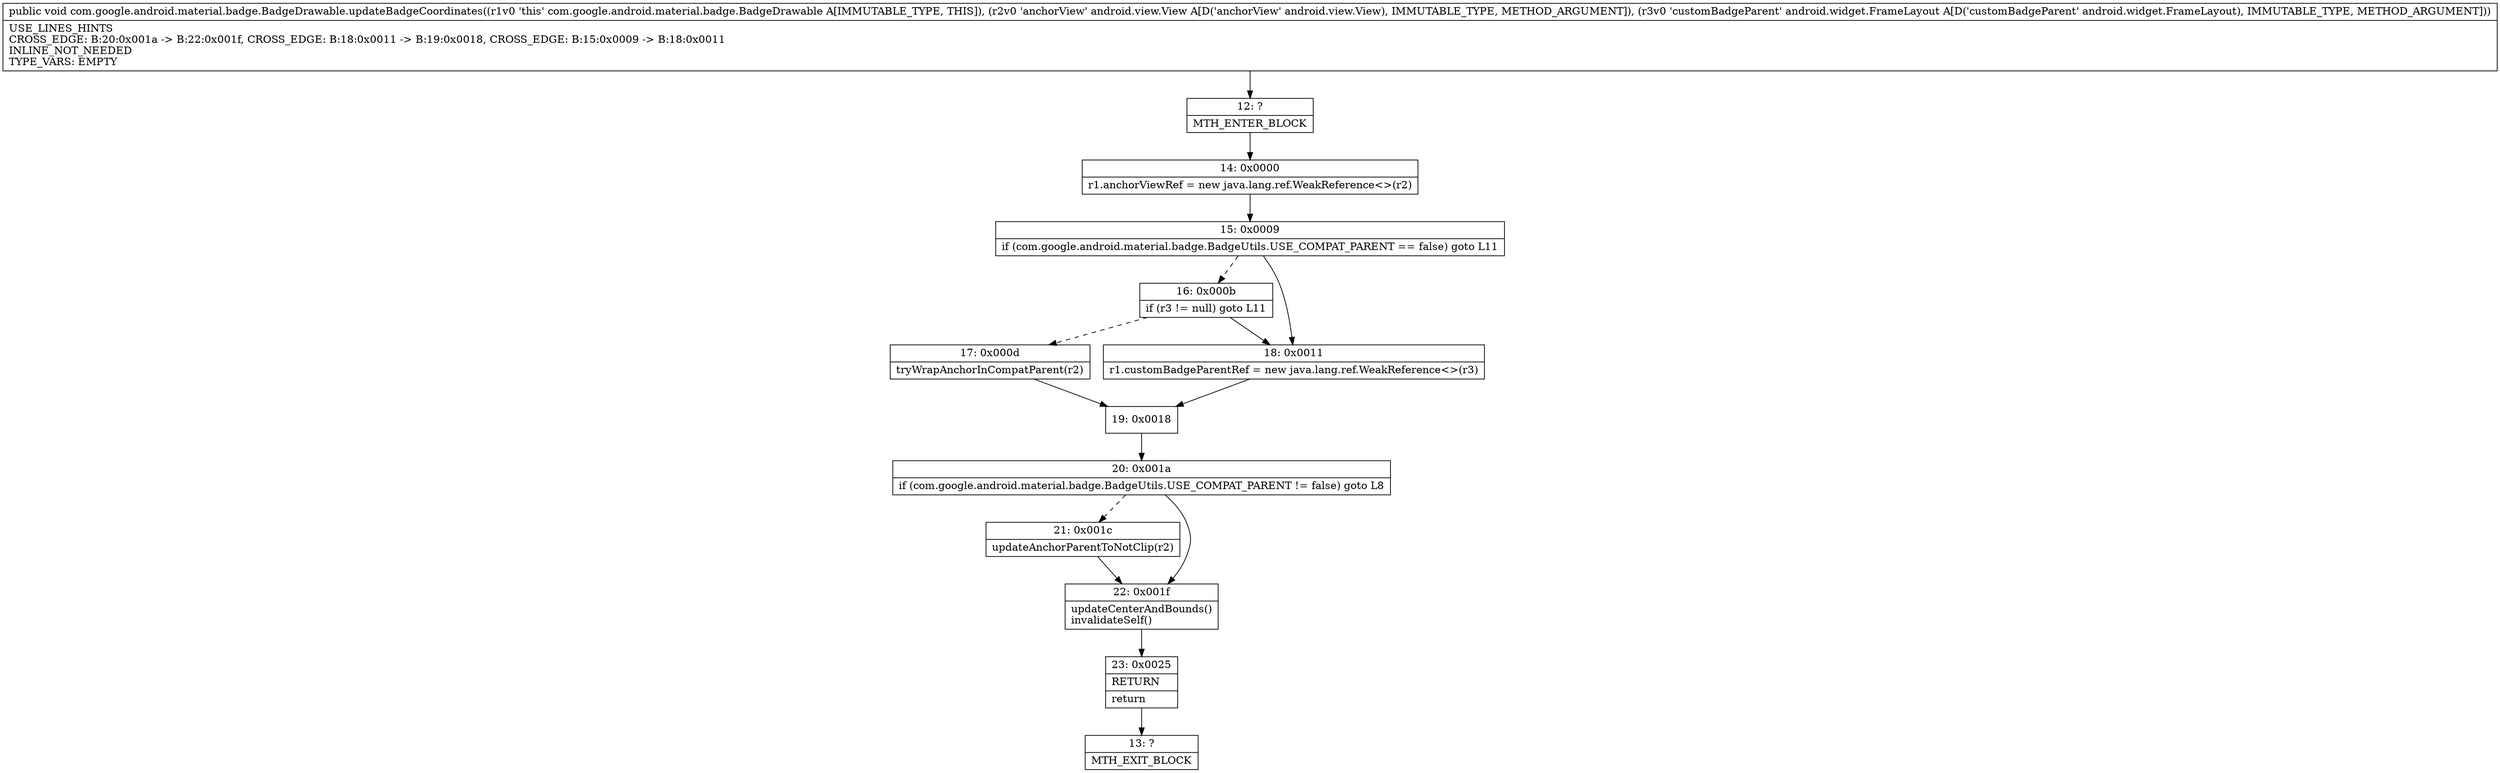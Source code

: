 digraph "CFG forcom.google.android.material.badge.BadgeDrawable.updateBadgeCoordinates(Landroid\/view\/View;Landroid\/widget\/FrameLayout;)V" {
Node_12 [shape=record,label="{12\:\ ?|MTH_ENTER_BLOCK\l}"];
Node_14 [shape=record,label="{14\:\ 0x0000|r1.anchorViewRef = new java.lang.ref.WeakReference\<\>(r2)\l}"];
Node_15 [shape=record,label="{15\:\ 0x0009|if (com.google.android.material.badge.BadgeUtils.USE_COMPAT_PARENT == false) goto L11\l}"];
Node_16 [shape=record,label="{16\:\ 0x000b|if (r3 != null) goto L11\l}"];
Node_17 [shape=record,label="{17\:\ 0x000d|tryWrapAnchorInCompatParent(r2)\l}"];
Node_19 [shape=record,label="{19\:\ 0x0018}"];
Node_20 [shape=record,label="{20\:\ 0x001a|if (com.google.android.material.badge.BadgeUtils.USE_COMPAT_PARENT != false) goto L8\l}"];
Node_21 [shape=record,label="{21\:\ 0x001c|updateAnchorParentToNotClip(r2)\l}"];
Node_22 [shape=record,label="{22\:\ 0x001f|updateCenterAndBounds()\linvalidateSelf()\l}"];
Node_23 [shape=record,label="{23\:\ 0x0025|RETURN\l|return\l}"];
Node_13 [shape=record,label="{13\:\ ?|MTH_EXIT_BLOCK\l}"];
Node_18 [shape=record,label="{18\:\ 0x0011|r1.customBadgeParentRef = new java.lang.ref.WeakReference\<\>(r3)\l}"];
MethodNode[shape=record,label="{public void com.google.android.material.badge.BadgeDrawable.updateBadgeCoordinates((r1v0 'this' com.google.android.material.badge.BadgeDrawable A[IMMUTABLE_TYPE, THIS]), (r2v0 'anchorView' android.view.View A[D('anchorView' android.view.View), IMMUTABLE_TYPE, METHOD_ARGUMENT]), (r3v0 'customBadgeParent' android.widget.FrameLayout A[D('customBadgeParent' android.widget.FrameLayout), IMMUTABLE_TYPE, METHOD_ARGUMENT]))  | USE_LINES_HINTS\lCROSS_EDGE: B:20:0x001a \-\> B:22:0x001f, CROSS_EDGE: B:18:0x0011 \-\> B:19:0x0018, CROSS_EDGE: B:15:0x0009 \-\> B:18:0x0011\lINLINE_NOT_NEEDED\lTYPE_VARS: EMPTY\l}"];
MethodNode -> Node_12;Node_12 -> Node_14;
Node_14 -> Node_15;
Node_15 -> Node_16[style=dashed];
Node_15 -> Node_18;
Node_16 -> Node_17[style=dashed];
Node_16 -> Node_18;
Node_17 -> Node_19;
Node_19 -> Node_20;
Node_20 -> Node_21[style=dashed];
Node_20 -> Node_22;
Node_21 -> Node_22;
Node_22 -> Node_23;
Node_23 -> Node_13;
Node_18 -> Node_19;
}

